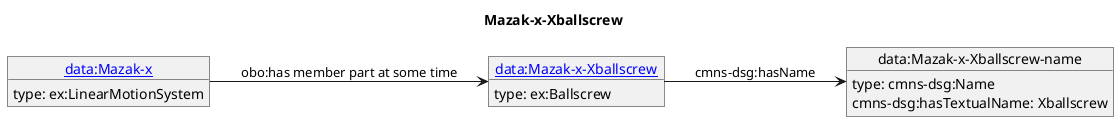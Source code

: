 @startuml
skinparam linetype polyline
left to right direction
title Mazak-x-Xballscrew
object "[[./Mazak-x-Xballscrew.html data:Mazak-x-Xballscrew]]" as o1 {
 type: ex:Ballscrew 
}
object "data:Mazak-x-Xballscrew-name" as o2 {
 type: cmns-dsg:Name 
}
object "[[./Mazak-x.html data:Mazak-x]]" as o3 {
 type: ex:LinearMotionSystem 
}
o1 --> o2 : cmns-dsg:hasName
o2 : cmns-dsg:hasTextualName: Xballscrew
o3 --> o1 : obo:has member part at some time
@enduml
